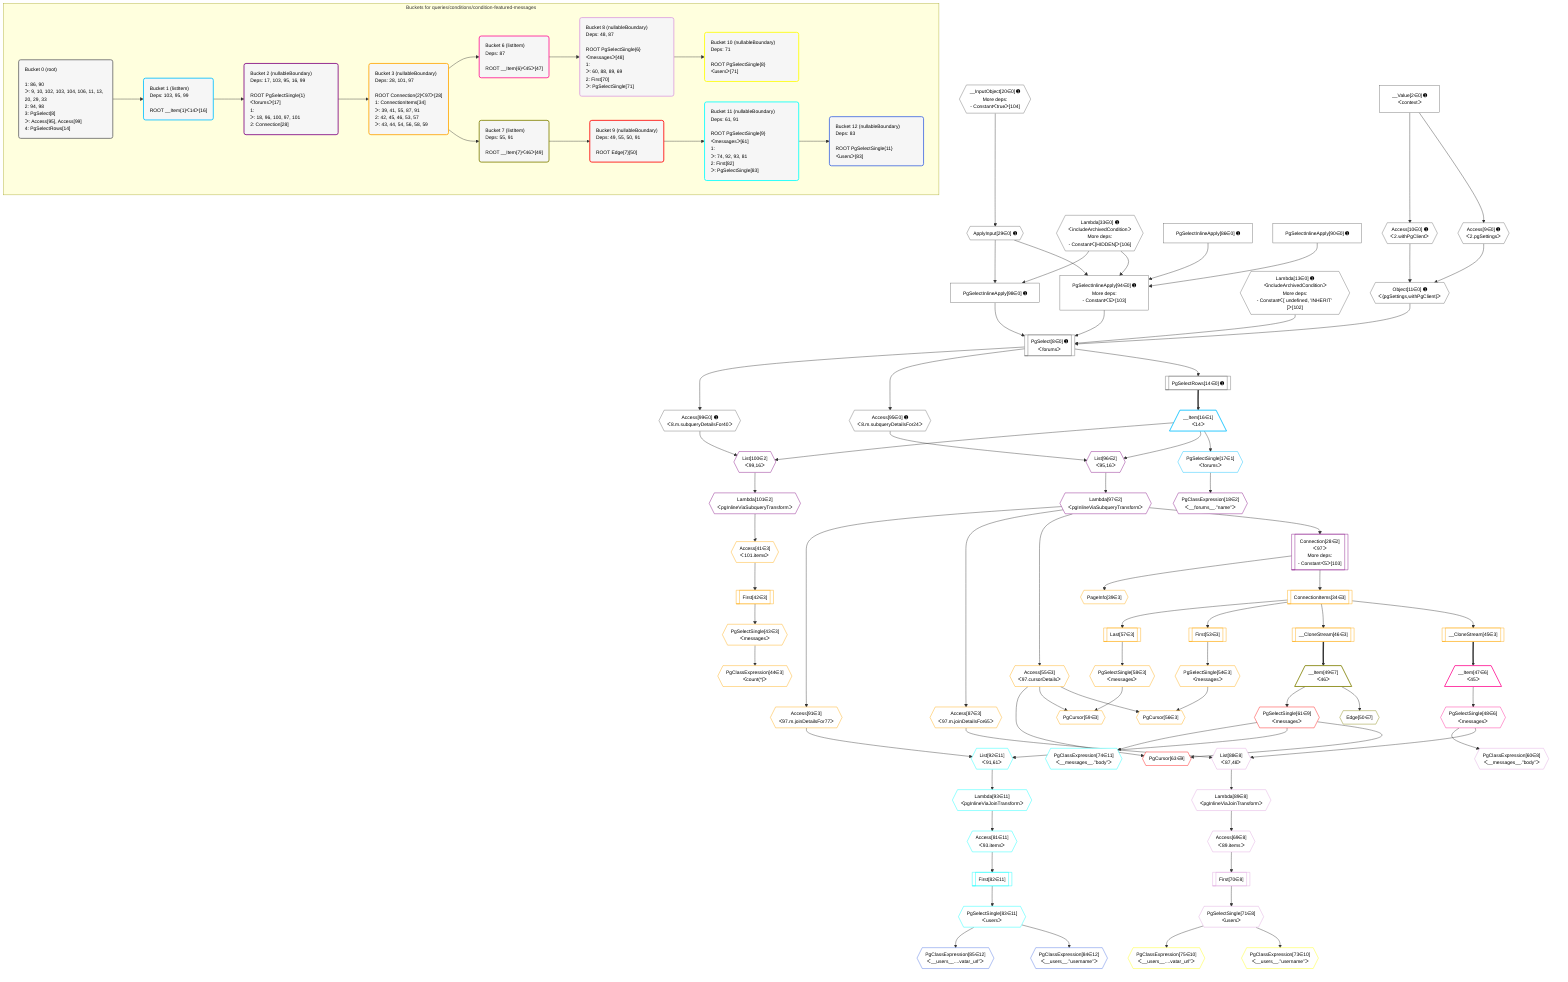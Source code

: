 %%{init: {'themeVariables': { 'fontSize': '12px'}}}%%
graph TD
    classDef path fill:#eee,stroke:#000,color:#000
    classDef plan fill:#fff,stroke-width:1px,color:#000
    classDef itemplan fill:#fff,stroke-width:2px,color:#000
    classDef unbatchedplan fill:#dff,stroke-width:1px,color:#000
    classDef sideeffectplan fill:#fcc,stroke-width:2px,color:#000
    classDef bucket fill:#f6f6f6,color:#000,stroke-width:2px,text-align:left

    subgraph "Buckets for queries/conditions/condition-featured-messages"
    Bucket0("Bucket 0 (root)<br /><br />1: 86, 90<br />ᐳ: 9, 10, 102, 103, 104, 106, 11, 13, 20, 29, 33<br />2: 94, 98<br />3: PgSelect[8]<br />ᐳ: Access[95], Access[99]<br />4: PgSelectRows[14]"):::bucket
    Bucket1("Bucket 1 (listItem)<br />Deps: 103, 95, 99<br /><br />ROOT __Item{1}ᐸ14ᐳ[16]"):::bucket
    Bucket2("Bucket 2 (nullableBoundary)<br />Deps: 17, 103, 95, 16, 99<br /><br />ROOT PgSelectSingle{1}ᐸforumsᐳ[17]<br />1: <br />ᐳ: 18, 96, 100, 97, 101<br />2: Connection[28]"):::bucket
    Bucket3("Bucket 3 (nullableBoundary)<br />Deps: 28, 101, 97<br /><br />ROOT Connection{2}ᐸ97ᐳ[28]<br />1: ConnectionItems[34]<br />ᐳ: 39, 41, 55, 87, 91<br />2: 42, 45, 46, 53, 57<br />ᐳ: 43, 44, 54, 56, 58, 59"):::bucket
    Bucket6("Bucket 6 (listItem)<br />Deps: 87<br /><br />ROOT __Item{6}ᐸ45ᐳ[47]"):::bucket
    Bucket7("Bucket 7 (listItem)<br />Deps: 55, 91<br /><br />ROOT __Item{7}ᐸ46ᐳ[49]"):::bucket
    Bucket8("Bucket 8 (nullableBoundary)<br />Deps: 48, 87<br /><br />ROOT PgSelectSingle{6}ᐸmessagesᐳ[48]<br />1: <br />ᐳ: 60, 88, 89, 69<br />2: First[70]<br />ᐳ: PgSelectSingle[71]"):::bucket
    Bucket9("Bucket 9 (nullableBoundary)<br />Deps: 49, 55, 50, 91<br /><br />ROOT Edge{7}[50]"):::bucket
    Bucket10("Bucket 10 (nullableBoundary)<br />Deps: 71<br /><br />ROOT PgSelectSingle{8}ᐸusersᐳ[71]"):::bucket
    Bucket11("Bucket 11 (nullableBoundary)<br />Deps: 61, 91<br /><br />ROOT PgSelectSingle{9}ᐸmessagesᐳ[61]<br />1: <br />ᐳ: 74, 92, 93, 81<br />2: First[82]<br />ᐳ: PgSelectSingle[83]"):::bucket
    Bucket12("Bucket 12 (nullableBoundary)<br />Deps: 83<br /><br />ROOT PgSelectSingle{11}ᐸusersᐳ[83]"):::bucket
    end
    Bucket0 --> Bucket1
    Bucket1 --> Bucket2
    Bucket2 --> Bucket3
    Bucket3 --> Bucket6 & Bucket7
    Bucket6 --> Bucket8
    Bucket7 --> Bucket9
    Bucket8 --> Bucket10
    Bucket9 --> Bucket11
    Bucket11 --> Bucket12

    %% plan dependencies
    PgSelectInlineApply94["PgSelectInlineApply[94∈0] ➊<br />More deps:<br />- Constantᐸ5ᐳ[103]"]:::plan
    ApplyInput29{{"ApplyInput[29∈0] ➊"}}:::plan
    Lambda33{{"Lambda[33∈0] ➊<br />ᐸincludeArchivedConditionᐳ<br />More deps:<br />- Constantᐸ[HIDDEN]ᐳ[106]"}}:::plan
    PgSelectInlineApply86["PgSelectInlineApply[86∈0] ➊"]:::plan
    PgSelectInlineApply90["PgSelectInlineApply[90∈0] ➊"]:::plan
    ApplyInput29 & Lambda33 & PgSelectInlineApply86 & PgSelectInlineApply90 --> PgSelectInlineApply94
    PgSelect8[["PgSelect[8∈0] ➊<br />ᐸforumsᐳ"]]:::plan
    Object11{{"Object[11∈0] ➊<br />ᐸ{pgSettings,withPgClient}ᐳ"}}:::plan
    Lambda13{{"Lambda[13∈0] ➊<br />ᐸincludeArchivedConditionᐳ<br />More deps:<br />- Constantᐸ[ undefined, 'INHERIT' ]ᐳ[102]"}}:::plan
    PgSelectInlineApply98["PgSelectInlineApply[98∈0] ➊"]:::plan
    Object11 & Lambda13 & PgSelectInlineApply94 & PgSelectInlineApply98 --> PgSelect8
    Access9{{"Access[9∈0] ➊<br />ᐸ2.pgSettingsᐳ"}}:::plan
    Access10{{"Access[10∈0] ➊<br />ᐸ2.withPgClientᐳ"}}:::plan
    Access9 & Access10 --> Object11
    ApplyInput29 & Lambda33 --> PgSelectInlineApply98
    __Value2["__Value[2∈0] ➊<br />ᐸcontextᐳ"]:::plan
    __Value2 --> Access9
    __Value2 --> Access10
    PgSelectRows14[["PgSelectRows[14∈0] ➊"]]:::plan
    PgSelect8 --> PgSelectRows14
    __InputObject20{{"__InputObject[20∈0] ➊<br />More deps:<br />- Constantᐸtrueᐳ[104]"}}:::plan
    __InputObject20 --> ApplyInput29
    Access95{{"Access[95∈0] ➊<br />ᐸ8.m.subqueryDetailsFor24ᐳ"}}:::plan
    PgSelect8 --> Access95
    Access99{{"Access[99∈0] ➊<br />ᐸ8.m.subqueryDetailsFor40ᐳ"}}:::plan
    PgSelect8 --> Access99
    __Item16[/"__Item[16∈1]<br />ᐸ14ᐳ"\]:::itemplan
    PgSelectRows14 ==> __Item16
    PgSelectSingle17{{"PgSelectSingle[17∈1]<br />ᐸforumsᐳ"}}:::plan
    __Item16 --> PgSelectSingle17
    Connection28[["Connection[28∈2]<br />ᐸ97ᐳ<br />More deps:<br />- Constantᐸ5ᐳ[103]"]]:::plan
    Lambda97{{"Lambda[97∈2]<br />ᐸpgInlineViaSubqueryTransformᐳ"}}:::plan
    Lambda97 --> Connection28
    List96{{"List[96∈2]<br />ᐸ95,16ᐳ"}}:::plan
    Access95 & __Item16 --> List96
    List100{{"List[100∈2]<br />ᐸ99,16ᐳ"}}:::plan
    Access99 & __Item16 --> List100
    PgClassExpression18{{"PgClassExpression[18∈2]<br />ᐸ__forums__.”name”ᐳ"}}:::plan
    PgSelectSingle17 --> PgClassExpression18
    List96 --> Lambda97
    Lambda101{{"Lambda[101∈2]<br />ᐸpgInlineViaSubqueryTransformᐳ"}}:::plan
    List100 --> Lambda101
    PgCursor56{{"PgCursor[56∈3]"}}:::plan
    PgSelectSingle54{{"PgSelectSingle[54∈3]<br />ᐸmessagesᐳ"}}:::plan
    Access55{{"Access[55∈3]<br />ᐸ97.cursorDetailsᐳ"}}:::plan
    PgSelectSingle54 & Access55 --> PgCursor56
    PgCursor59{{"PgCursor[59∈3]"}}:::plan
    PgSelectSingle58{{"PgSelectSingle[58∈3]<br />ᐸmessagesᐳ"}}:::plan
    PgSelectSingle58 & Access55 --> PgCursor59
    ConnectionItems34[["ConnectionItems[34∈3]"]]:::plan
    Connection28 --> ConnectionItems34
    PageInfo39{{"PageInfo[39∈3]"}}:::plan
    Connection28 --> PageInfo39
    Access41{{"Access[41∈3]<br />ᐸ101.itemsᐳ"}}:::plan
    Lambda101 --> Access41
    First42[["First[42∈3]"]]:::plan
    Access41 --> First42
    PgSelectSingle43{{"PgSelectSingle[43∈3]<br />ᐸmessagesᐳ"}}:::plan
    First42 --> PgSelectSingle43
    PgClassExpression44{{"PgClassExpression[44∈3]<br />ᐸcount(*)ᐳ"}}:::plan
    PgSelectSingle43 --> PgClassExpression44
    __CloneStream45[["__CloneStream[45∈3]"]]:::plan
    ConnectionItems34 --> __CloneStream45
    __CloneStream46[["__CloneStream[46∈3]"]]:::plan
    ConnectionItems34 --> __CloneStream46
    First53[["First[53∈3]"]]:::plan
    ConnectionItems34 --> First53
    First53 --> PgSelectSingle54
    Lambda97 --> Access55
    Last57[["Last[57∈3]"]]:::plan
    ConnectionItems34 --> Last57
    Last57 --> PgSelectSingle58
    Access87{{"Access[87∈3]<br />ᐸ97.m.joinDetailsFor65ᐳ"}}:::plan
    Lambda97 --> Access87
    Access91{{"Access[91∈3]<br />ᐸ97.m.joinDetailsFor77ᐳ"}}:::plan
    Lambda97 --> Access91
    __Item47[/"__Item[47∈6]<br />ᐸ45ᐳ"\]:::itemplan
    __CloneStream45 ==> __Item47
    PgSelectSingle48{{"PgSelectSingle[48∈6]<br />ᐸmessagesᐳ"}}:::plan
    __Item47 --> PgSelectSingle48
    __Item49[/"__Item[49∈7]<br />ᐸ46ᐳ"\]:::itemplan
    __CloneStream46 ==> __Item49
    Edge50{{"Edge[50∈7]"}}:::plan
    __Item49 --> Edge50
    List88{{"List[88∈8]<br />ᐸ87,48ᐳ"}}:::plan
    Access87 & PgSelectSingle48 --> List88
    PgClassExpression60{{"PgClassExpression[60∈8]<br />ᐸ__messages__.”body”ᐳ"}}:::plan
    PgSelectSingle48 --> PgClassExpression60
    Access69{{"Access[69∈8]<br />ᐸ89.itemsᐳ"}}:::plan
    Lambda89{{"Lambda[89∈8]<br />ᐸpgInlineViaJoinTransformᐳ"}}:::plan
    Lambda89 --> Access69
    First70[["First[70∈8]"]]:::plan
    Access69 --> First70
    PgSelectSingle71{{"PgSelectSingle[71∈8]<br />ᐸusersᐳ"}}:::plan
    First70 --> PgSelectSingle71
    List88 --> Lambda89
    PgCursor63{{"PgCursor[63∈9]"}}:::plan
    PgSelectSingle61{{"PgSelectSingle[61∈9]<br />ᐸmessagesᐳ"}}:::plan
    PgSelectSingle61 & Access55 --> PgCursor63
    __Item49 --> PgSelectSingle61
    PgClassExpression73{{"PgClassExpression[73∈10]<br />ᐸ__users__.”username”ᐳ"}}:::plan
    PgSelectSingle71 --> PgClassExpression73
    PgClassExpression75{{"PgClassExpression[75∈10]<br />ᐸ__users__....vatar_url”ᐳ"}}:::plan
    PgSelectSingle71 --> PgClassExpression75
    List92{{"List[92∈11]<br />ᐸ91,61ᐳ"}}:::plan
    Access91 & PgSelectSingle61 --> List92
    PgClassExpression74{{"PgClassExpression[74∈11]<br />ᐸ__messages__.”body”ᐳ"}}:::plan
    PgSelectSingle61 --> PgClassExpression74
    Access81{{"Access[81∈11]<br />ᐸ93.itemsᐳ"}}:::plan
    Lambda93{{"Lambda[93∈11]<br />ᐸpgInlineViaJoinTransformᐳ"}}:::plan
    Lambda93 --> Access81
    First82[["First[82∈11]"]]:::plan
    Access81 --> First82
    PgSelectSingle83{{"PgSelectSingle[83∈11]<br />ᐸusersᐳ"}}:::plan
    First82 --> PgSelectSingle83
    List92 --> Lambda93
    PgClassExpression84{{"PgClassExpression[84∈12]<br />ᐸ__users__.”username”ᐳ"}}:::plan
    PgSelectSingle83 --> PgClassExpression84
    PgClassExpression85{{"PgClassExpression[85∈12]<br />ᐸ__users__....vatar_url”ᐳ"}}:::plan
    PgSelectSingle83 --> PgClassExpression85

    %% define steps
    classDef bucket0 stroke:#696969
    class Bucket0,__Value2,PgSelect8,Access9,Access10,Object11,Lambda13,PgSelectRows14,__InputObject20,ApplyInput29,Lambda33,PgSelectInlineApply86,PgSelectInlineApply90,PgSelectInlineApply94,Access95,PgSelectInlineApply98,Access99 bucket0
    classDef bucket1 stroke:#00bfff
    class Bucket1,__Item16,PgSelectSingle17 bucket1
    classDef bucket2 stroke:#7f007f
    class Bucket2,PgClassExpression18,Connection28,List96,Lambda97,List100,Lambda101 bucket2
    classDef bucket3 stroke:#ffa500
    class Bucket3,ConnectionItems34,PageInfo39,Access41,First42,PgSelectSingle43,PgClassExpression44,__CloneStream45,__CloneStream46,First53,PgSelectSingle54,Access55,PgCursor56,Last57,PgSelectSingle58,PgCursor59,Access87,Access91 bucket3
    classDef bucket6 stroke:#ff1493
    class Bucket6,__Item47,PgSelectSingle48 bucket6
    classDef bucket7 stroke:#808000
    class Bucket7,__Item49,Edge50 bucket7
    classDef bucket8 stroke:#dda0dd
    class Bucket8,PgClassExpression60,Access69,First70,PgSelectSingle71,List88,Lambda89 bucket8
    classDef bucket9 stroke:#ff0000
    class Bucket9,PgSelectSingle61,PgCursor63 bucket9
    classDef bucket10 stroke:#ffff00
    class Bucket10,PgClassExpression73,PgClassExpression75 bucket10
    classDef bucket11 stroke:#00ffff
    class Bucket11,PgClassExpression74,Access81,First82,PgSelectSingle83,List92,Lambda93 bucket11
    classDef bucket12 stroke:#4169e1
    class Bucket12,PgClassExpression84,PgClassExpression85 bucket12